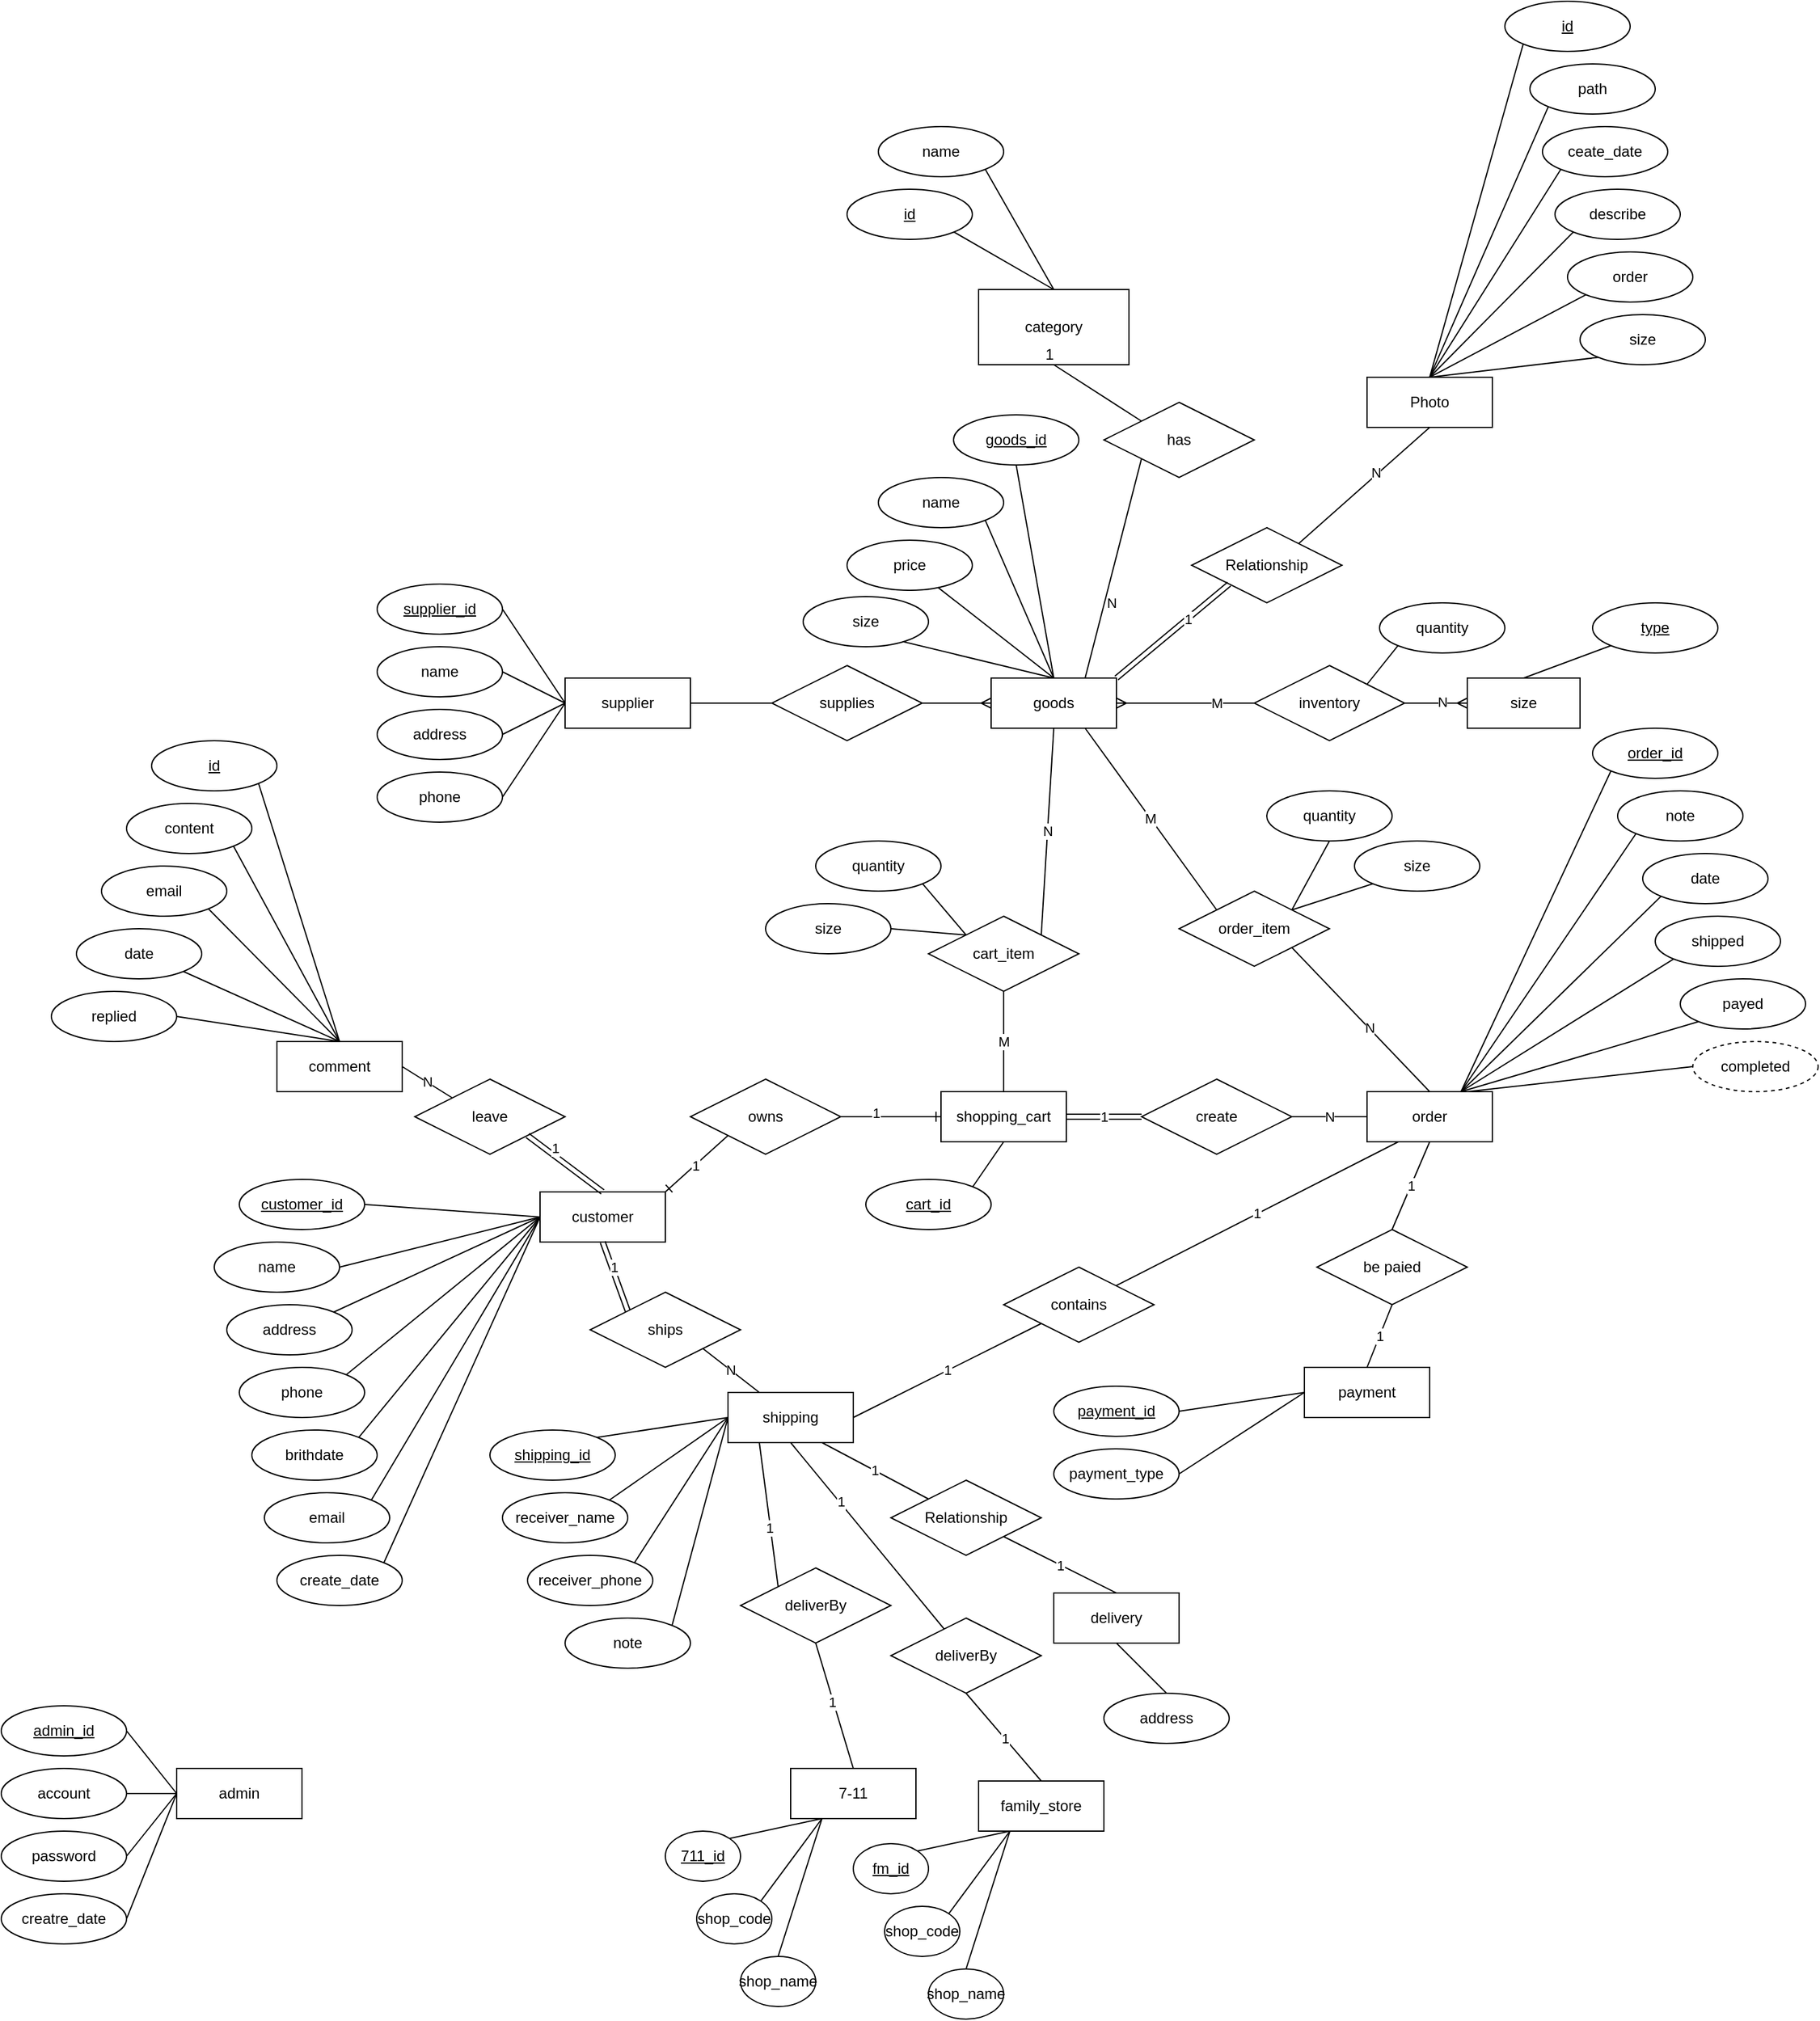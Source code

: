 <mxfile version="13.10.4" type="github">
  <diagram id="R2lEEEUBdFMjLlhIrx00" name="Page-1">
    <mxGraphModel dx="2203" dy="1232" grid="1" gridSize="10" guides="1" tooltips="1" connect="1" arrows="1" fold="1" page="1" pageScale="1" pageWidth="850" pageHeight="1100" math="0" shadow="0" extFonts="Permanent Marker^https://fonts.googleapis.com/css?family=Permanent+Marker">
      <root>
        <mxCell id="0" />
        <mxCell id="1" parent="0" />
        <mxCell id="oOxEvFH_zBwJxt1--HLs-2" value="supplier" style="rounded=0;whiteSpace=wrap;html=1;" parent="1" vertex="1">
          <mxGeometry x="200" y="750" width="100" height="40" as="geometry" />
        </mxCell>
        <mxCell id="oOxEvFH_zBwJxt1--HLs-12" value="goods" style="whiteSpace=wrap;html=1;align=center;" parent="1" vertex="1">
          <mxGeometry x="540" y="750" width="100" height="40" as="geometry" />
        </mxCell>
        <mxCell id="oOxEvFH_zBwJxt1--HLs-14" value="supplies" style="shape=rhombus;perimeter=rhombusPerimeter;whiteSpace=wrap;html=1;align=center;" parent="1" vertex="1">
          <mxGeometry x="365" y="740" width="120" height="60" as="geometry" />
        </mxCell>
        <mxCell id="oOxEvFH_zBwJxt1--HLs-15" value="" style="endArrow=none;html=1;rounded=0;exitX=1;exitY=0.5;exitDx=0;exitDy=0;entryX=0;entryY=0.5;entryDx=0;entryDy=0;" parent="1" source="oOxEvFH_zBwJxt1--HLs-2" target="oOxEvFH_zBwJxt1--HLs-14" edge="1">
          <mxGeometry relative="1" as="geometry">
            <mxPoint x="270" y="825" as="sourcePoint" />
            <mxPoint x="430" y="825" as="targetPoint" />
          </mxGeometry>
        </mxCell>
        <mxCell id="oOxEvFH_zBwJxt1--HLs-19" value="" style="edgeStyle=entityRelationEdgeStyle;fontSize=12;html=1;endArrow=ERmany;exitX=1;exitY=0.5;exitDx=0;exitDy=0;" parent="1" source="oOxEvFH_zBwJxt1--HLs-14" edge="1">
          <mxGeometry width="100" height="100" relative="1" as="geometry">
            <mxPoint x="410" y="930" as="sourcePoint" />
            <mxPoint x="540" y="770" as="targetPoint" />
          </mxGeometry>
        </mxCell>
        <mxCell id="oOxEvFH_zBwJxt1--HLs-24" value="name" style="ellipse;whiteSpace=wrap;html=1;align=center;" parent="1" vertex="1">
          <mxGeometry x="450" y="590" width="100" height="40" as="geometry" />
        </mxCell>
        <mxCell id="oOxEvFH_zBwJxt1--HLs-25" value="price" style="ellipse;whiteSpace=wrap;html=1;align=center;" parent="1" vertex="1">
          <mxGeometry x="425" y="640" width="100" height="40" as="geometry" />
        </mxCell>
        <mxCell id="oOxEvFH_zBwJxt1--HLs-26" value="size" style="whiteSpace=wrap;html=1;align=center;" parent="1" vertex="1">
          <mxGeometry x="920" y="750" width="90" height="40" as="geometry" />
        </mxCell>
        <mxCell id="oOxEvFH_zBwJxt1--HLs-31" value="inventory" style="shape=rhombus;perimeter=rhombusPerimeter;whiteSpace=wrap;html=1;align=center;" parent="1" vertex="1">
          <mxGeometry x="750" y="740" width="120" height="60" as="geometry" />
        </mxCell>
        <mxCell id="oOxEvFH_zBwJxt1--HLs-35" value="type" style="ellipse;whiteSpace=wrap;html=1;align=center;fontStyle=4" parent="1" vertex="1">
          <mxGeometry x="1020" y="690" width="100" height="40" as="geometry" />
        </mxCell>
        <mxCell id="oOxEvFH_zBwJxt1--HLs-39" value="customer" style="whiteSpace=wrap;html=1;align=center;" parent="1" vertex="1">
          <mxGeometry x="180" y="1160" width="100" height="40" as="geometry" />
        </mxCell>
        <mxCell id="oOxEvFH_zBwJxt1--HLs-50" value="brithdate" style="ellipse;whiteSpace=wrap;html=1;align=center;" parent="1" vertex="1">
          <mxGeometry x="-50" y="1350" width="100" height="40" as="geometry" />
        </mxCell>
        <mxCell id="oOxEvFH_zBwJxt1--HLs-52" value="customer_id" style="ellipse;whiteSpace=wrap;html=1;align=center;fontStyle=4;" parent="1" vertex="1">
          <mxGeometry x="-60" y="1150" width="100" height="40" as="geometry" />
        </mxCell>
        <mxCell id="oOxEvFH_zBwJxt1--HLs-54" value="name" style="ellipse;whiteSpace=wrap;html=1;align=center;" parent="1" vertex="1">
          <mxGeometry x="-80" y="1200" width="100" height="40" as="geometry" />
        </mxCell>
        <mxCell id="oOxEvFH_zBwJxt1--HLs-56" value="address" style="ellipse;whiteSpace=wrap;html=1;align=center;" parent="1" vertex="1">
          <mxGeometry x="-70" y="1250" width="100" height="40" as="geometry" />
        </mxCell>
        <mxCell id="oOxEvFH_zBwJxt1--HLs-59" value="phone" style="ellipse;whiteSpace=wrap;html=1;align=center;" parent="1" vertex="1">
          <mxGeometry x="-60" y="1300" width="100" height="40" as="geometry" />
        </mxCell>
        <mxCell id="oOxEvFH_zBwJxt1--HLs-62" value="owns" style="shape=rhombus;perimeter=rhombusPerimeter;whiteSpace=wrap;html=1;align=center;" parent="1" vertex="1">
          <mxGeometry x="300" y="1070" width="120" height="60" as="geometry" />
        </mxCell>
        <mxCell id="oOxEvFH_zBwJxt1--HLs-65" value="shopping_cart" style="whiteSpace=wrap;html=1;align=center;" parent="1" vertex="1">
          <mxGeometry x="500" y="1080" width="100" height="40" as="geometry" />
        </mxCell>
        <mxCell id="oOxEvFH_zBwJxt1--HLs-66" value="" style="edgeStyle=entityRelationEdgeStyle;fontSize=12;html=1;endArrow=ERone;endFill=1;exitX=1;exitY=0.5;exitDx=0;exitDy=0;entryX=0;entryY=0.5;entryDx=0;entryDy=0;" parent="1" source="oOxEvFH_zBwJxt1--HLs-62" target="oOxEvFH_zBwJxt1--HLs-65" edge="1">
          <mxGeometry width="100" height="100" relative="1" as="geometry">
            <mxPoint x="520" y="1010" as="sourcePoint" />
            <mxPoint x="620" y="910" as="targetPoint" />
          </mxGeometry>
        </mxCell>
        <mxCell id="XBgGQnRStCOIRxieUEA--50" value="1" style="edgeLabel;html=1;align=center;verticalAlign=middle;resizable=0;points=[];" vertex="1" connectable="0" parent="oOxEvFH_zBwJxt1--HLs-66">
          <mxGeometry x="-0.3" y="3" relative="1" as="geometry">
            <mxPoint as="offset" />
          </mxGeometry>
        </mxCell>
        <mxCell id="oOxEvFH_zBwJxt1--HLs-69" value="cart_id" style="ellipse;whiteSpace=wrap;html=1;align=center;fontStyle=4;" parent="1" vertex="1">
          <mxGeometry x="440" y="1150" width="100" height="40" as="geometry" />
        </mxCell>
        <mxCell id="oOxEvFH_zBwJxt1--HLs-85" value="email" style="ellipse;whiteSpace=wrap;html=1;align=center;" parent="1" vertex="1">
          <mxGeometry x="-40" y="1400" width="100" height="40" as="geometry" />
        </mxCell>
        <mxCell id="oOxEvFH_zBwJxt1--HLs-91" value="" style="edgeStyle=entityRelationEdgeStyle;fontSize=12;html=1;endArrow=ERmany;entryX=1;entryY=0.5;entryDx=0;entryDy=0;exitX=0;exitY=0.5;exitDx=0;exitDy=0;" parent="1" source="oOxEvFH_zBwJxt1--HLs-31" target="oOxEvFH_zBwJxt1--HLs-12" edge="1">
          <mxGeometry width="100" height="100" relative="1" as="geometry">
            <mxPoint x="520" y="990" as="sourcePoint" />
            <mxPoint x="620" y="890" as="targetPoint" />
          </mxGeometry>
        </mxCell>
        <mxCell id="XBgGQnRStCOIRxieUEA--18" value="M" style="edgeLabel;html=1;align=center;verticalAlign=middle;resizable=0;points=[];" vertex="1" connectable="0" parent="oOxEvFH_zBwJxt1--HLs-91">
          <mxGeometry x="-0.442" relative="1" as="geometry">
            <mxPoint as="offset" />
          </mxGeometry>
        </mxCell>
        <mxCell id="oOxEvFH_zBwJxt1--HLs-100" value="" style="fontSize=12;html=1;endArrow=ERone;endFill=1;entryX=1;entryY=0;entryDx=0;entryDy=0;exitX=0;exitY=1;exitDx=0;exitDy=0;" parent="1" source="oOxEvFH_zBwJxt1--HLs-62" target="oOxEvFH_zBwJxt1--HLs-39" edge="1">
          <mxGeometry width="100" height="100" relative="1" as="geometry">
            <mxPoint x="280" y="970" as="sourcePoint" />
            <mxPoint x="330" y="1100" as="targetPoint" />
          </mxGeometry>
        </mxCell>
        <mxCell id="XBgGQnRStCOIRxieUEA--49" value="1" style="edgeLabel;html=1;align=center;verticalAlign=middle;resizable=0;points=[];" vertex="1" connectable="0" parent="oOxEvFH_zBwJxt1--HLs-100">
          <mxGeometry x="0.061" relative="1" as="geometry">
            <mxPoint as="offset" />
          </mxGeometry>
        </mxCell>
        <mxCell id="oOxEvFH_zBwJxt1--HLs-104" value="quantity" style="ellipse;whiteSpace=wrap;html=1;align=center;" parent="1" vertex="1">
          <mxGeometry x="400" y="880" width="100" height="40" as="geometry" />
        </mxCell>
        <mxCell id="oOxEvFH_zBwJxt1--HLs-108" value="" style="endArrow=none;html=1;rounded=0;entryX=1;entryY=1;entryDx=0;entryDy=0;exitX=0;exitY=0;exitDx=0;exitDy=0;" parent="1" source="oOxEvFH_zBwJxt1--HLs-117" target="oOxEvFH_zBwJxt1--HLs-104" edge="1">
          <mxGeometry relative="1" as="geometry">
            <mxPoint x="425" y="890" as="sourcePoint" />
            <mxPoint x="650" y="940" as="targetPoint" />
          </mxGeometry>
        </mxCell>
        <mxCell id="oOxEvFH_zBwJxt1--HLs-109" value="supplier_id" style="ellipse;whiteSpace=wrap;html=1;align=center;fontStyle=4;" parent="1" vertex="1">
          <mxGeometry x="50" y="675" width="100" height="40" as="geometry" />
        </mxCell>
        <mxCell id="oOxEvFH_zBwJxt1--HLs-110" value="name" style="ellipse;whiteSpace=wrap;html=1;align=center;" parent="1" vertex="1">
          <mxGeometry x="50" y="725" width="100" height="40" as="geometry" />
        </mxCell>
        <mxCell id="oOxEvFH_zBwJxt1--HLs-111" value="address" style="ellipse;whiteSpace=wrap;html=1;align=center;" parent="1" vertex="1">
          <mxGeometry x="50" y="775" width="100" height="40" as="geometry" />
        </mxCell>
        <mxCell id="oOxEvFH_zBwJxt1--HLs-112" value="phone" style="ellipse;whiteSpace=wrap;html=1;align=center;" parent="1" vertex="1">
          <mxGeometry x="50" y="825" width="100" height="40" as="geometry" />
        </mxCell>
        <mxCell id="oOxEvFH_zBwJxt1--HLs-113" value="" style="endArrow=none;html=1;rounded=0;exitX=1;exitY=0.5;exitDx=0;exitDy=0;entryX=0;entryY=0.5;entryDx=0;entryDy=0;" parent="1" source="oOxEvFH_zBwJxt1--HLs-110" target="oOxEvFH_zBwJxt1--HLs-2" edge="1">
          <mxGeometry relative="1" as="geometry">
            <mxPoint x="190" y="679.5" as="sourcePoint" />
            <mxPoint x="350" y="679.5" as="targetPoint" />
          </mxGeometry>
        </mxCell>
        <mxCell id="oOxEvFH_zBwJxt1--HLs-114" value="" style="endArrow=none;html=1;rounded=0;exitX=1;exitY=0.5;exitDx=0;exitDy=0;entryX=0;entryY=0.5;entryDx=0;entryDy=0;" parent="1" source="oOxEvFH_zBwJxt1--HLs-109" target="oOxEvFH_zBwJxt1--HLs-2" edge="1">
          <mxGeometry relative="1" as="geometry">
            <mxPoint x="490" y="790" as="sourcePoint" />
            <mxPoint x="650" y="790" as="targetPoint" />
          </mxGeometry>
        </mxCell>
        <mxCell id="oOxEvFH_zBwJxt1--HLs-115" value="" style="endArrow=none;html=1;rounded=0;exitX=1;exitY=0.5;exitDx=0;exitDy=0;entryX=0;entryY=0.5;entryDx=0;entryDy=0;" parent="1" source="oOxEvFH_zBwJxt1--HLs-111" target="oOxEvFH_zBwJxt1--HLs-2" edge="1">
          <mxGeometry relative="1" as="geometry">
            <mxPoint x="490" y="790" as="sourcePoint" />
            <mxPoint x="650" y="790" as="targetPoint" />
          </mxGeometry>
        </mxCell>
        <mxCell id="oOxEvFH_zBwJxt1--HLs-116" value="" style="endArrow=none;html=1;rounded=0;exitX=1;exitY=0.5;exitDx=0;exitDy=0;entryX=0;entryY=0.5;entryDx=0;entryDy=0;" parent="1" source="oOxEvFH_zBwJxt1--HLs-112" target="oOxEvFH_zBwJxt1--HLs-2" edge="1">
          <mxGeometry relative="1" as="geometry">
            <mxPoint x="490" y="790" as="sourcePoint" />
            <mxPoint x="650" y="790" as="targetPoint" />
          </mxGeometry>
        </mxCell>
        <mxCell id="oOxEvFH_zBwJxt1--HLs-117" value="cart_item" style="shape=rhombus;perimeter=rhombusPerimeter;whiteSpace=wrap;html=1;align=center;" parent="1" vertex="1">
          <mxGeometry x="490" y="940" width="120" height="60" as="geometry" />
        </mxCell>
        <mxCell id="oOxEvFH_zBwJxt1--HLs-132" value="create" style="shape=rhombus;perimeter=rhombusPerimeter;whiteSpace=wrap;html=1;align=center;" parent="1" vertex="1">
          <mxGeometry x="660" y="1070" width="120" height="60" as="geometry" />
        </mxCell>
        <mxCell id="oOxEvFH_zBwJxt1--HLs-139" value="shipping" style="whiteSpace=wrap;html=1;align=center;" parent="1" vertex="1">
          <mxGeometry x="330" y="1320" width="100" height="40" as="geometry" />
        </mxCell>
        <mxCell id="oOxEvFH_zBwJxt1--HLs-140" value="shipping_id" style="ellipse;whiteSpace=wrap;html=1;align=center;fontStyle=4;" parent="1" vertex="1">
          <mxGeometry x="140" y="1350" width="100" height="40" as="geometry" />
        </mxCell>
        <mxCell id="oOxEvFH_zBwJxt1--HLs-141" value="" style="endArrow=none;html=1;rounded=0;entryX=0;entryY=0.5;entryDx=0;entryDy=0;exitX=1;exitY=0;exitDx=0;exitDy=0;" parent="1" source="oOxEvFH_zBwJxt1--HLs-140" target="oOxEvFH_zBwJxt1--HLs-139" edge="1">
          <mxGeometry relative="1" as="geometry">
            <mxPoint x="400" y="1520" as="sourcePoint" />
            <mxPoint x="450" y="1470" as="targetPoint" />
          </mxGeometry>
        </mxCell>
        <mxCell id="oOxEvFH_zBwJxt1--HLs-142" value="ships" style="shape=rhombus;perimeter=rhombusPerimeter;whiteSpace=wrap;html=1;align=center;" parent="1" vertex="1">
          <mxGeometry x="220" y="1240" width="120" height="60" as="geometry" />
        </mxCell>
        <mxCell id="oOxEvFH_zBwJxt1--HLs-159" value="order" style="whiteSpace=wrap;html=1;align=center;" parent="1" vertex="1">
          <mxGeometry x="840" y="1080" width="100" height="40" as="geometry" />
        </mxCell>
        <mxCell id="oOxEvFH_zBwJxt1--HLs-162" value="be paied" style="shape=rhombus;perimeter=rhombusPerimeter;whiteSpace=wrap;html=1;align=center;" parent="1" vertex="1">
          <mxGeometry x="800" y="1190" width="120" height="60" as="geometry" />
        </mxCell>
        <mxCell id="oOxEvFH_zBwJxt1--HLs-169" value="contains" style="shape=rhombus;perimeter=rhombusPerimeter;whiteSpace=wrap;html=1;align=center;" parent="1" vertex="1">
          <mxGeometry x="550" y="1220" width="120" height="60" as="geometry" />
        </mxCell>
        <mxCell id="oOxEvFH_zBwJxt1--HLs-170" value="order_id" style="ellipse;whiteSpace=wrap;html=1;align=center;fontStyle=4;" parent="1" vertex="1">
          <mxGeometry x="1020" y="790" width="100" height="40" as="geometry" />
        </mxCell>
        <mxCell id="oOxEvFH_zBwJxt1--HLs-171" value="" style="endArrow=none;html=1;rounded=0;shadow=0;exitX=0.75;exitY=0;exitDx=0;exitDy=0;entryX=0;entryY=1;entryDx=0;entryDy=0;" parent="1" source="oOxEvFH_zBwJxt1--HLs-159" target="oOxEvFH_zBwJxt1--HLs-170" edge="1">
          <mxGeometry relative="1" as="geometry">
            <mxPoint x="320" y="1110" as="sourcePoint" />
            <mxPoint x="480" y="1110" as="targetPoint" />
          </mxGeometry>
        </mxCell>
        <mxCell id="oOxEvFH_zBwJxt1--HLs-174" value="" style="endArrow=none;html=1;rounded=0;shadow=0;exitX=1;exitY=0.5;exitDx=0;exitDy=0;entryX=0;entryY=0.5;entryDx=0;entryDy=0;" parent="1" source="oOxEvFH_zBwJxt1--HLs-54" target="oOxEvFH_zBwJxt1--HLs-39" edge="1">
          <mxGeometry relative="1" as="geometry">
            <mxPoint x="90" y="1140" as="sourcePoint" />
            <mxPoint x="560" y="1150" as="targetPoint" />
          </mxGeometry>
        </mxCell>
        <mxCell id="oOxEvFH_zBwJxt1--HLs-176" value="" style="endArrow=none;html=1;rounded=0;shadow=0;exitX=1;exitY=0;exitDx=0;exitDy=0;entryX=0;entryY=0.5;entryDx=0;entryDy=0;" parent="1" source="oOxEvFH_zBwJxt1--HLs-56" target="oOxEvFH_zBwJxt1--HLs-39" edge="1">
          <mxGeometry relative="1" as="geometry">
            <mxPoint x="90" y="1190" as="sourcePoint" />
            <mxPoint x="130" y="1120" as="targetPoint" />
          </mxGeometry>
        </mxCell>
        <mxCell id="oOxEvFH_zBwJxt1--HLs-177" value="" style="endArrow=none;html=1;rounded=0;shadow=0;exitX=1;exitY=0;exitDx=0;exitDy=0;entryX=0;entryY=0.5;entryDx=0;entryDy=0;" parent="1" source="oOxEvFH_zBwJxt1--HLs-59" target="oOxEvFH_zBwJxt1--HLs-39" edge="1">
          <mxGeometry relative="1" as="geometry">
            <mxPoint x="90" y="1240" as="sourcePoint" />
            <mxPoint x="190" y="1150" as="targetPoint" />
          </mxGeometry>
        </mxCell>
        <mxCell id="oOxEvFH_zBwJxt1--HLs-178" value="" style="endArrow=none;html=1;rounded=0;shadow=0;exitX=1;exitY=0;exitDx=0;exitDy=0;entryX=0;entryY=0.5;entryDx=0;entryDy=0;" parent="1" source="oOxEvFH_zBwJxt1--HLs-50" target="oOxEvFH_zBwJxt1--HLs-39" edge="1">
          <mxGeometry relative="1" as="geometry">
            <mxPoint x="90" y="1290" as="sourcePoint" />
            <mxPoint x="200" y="1160" as="targetPoint" />
          </mxGeometry>
        </mxCell>
        <mxCell id="oOxEvFH_zBwJxt1--HLs-179" value="" style="endArrow=none;html=1;rounded=0;shadow=0;entryX=0;entryY=0.5;entryDx=0;entryDy=0;exitX=1;exitY=0.5;exitDx=0;exitDy=0;" parent="1" source="oOxEvFH_zBwJxt1--HLs-52" target="oOxEvFH_zBwJxt1--HLs-39" edge="1">
          <mxGeometry relative="1" as="geometry">
            <mxPoint x="70" y="1290" as="sourcePoint" />
            <mxPoint x="140" y="1160" as="targetPoint" />
          </mxGeometry>
        </mxCell>
        <mxCell id="oOxEvFH_zBwJxt1--HLs-180" value="" style="endArrow=none;html=1;rounded=0;shadow=0;exitX=1;exitY=0;exitDx=0;exitDy=0;entryX=0;entryY=0.5;entryDx=0;entryDy=0;" parent="1" source="oOxEvFH_zBwJxt1--HLs-85" target="oOxEvFH_zBwJxt1--HLs-39" edge="1">
          <mxGeometry relative="1" as="geometry">
            <mxPoint x="90" y="1390" as="sourcePoint" />
            <mxPoint x="220" y="1180" as="targetPoint" />
          </mxGeometry>
        </mxCell>
        <mxCell id="oOxEvFH_zBwJxt1--HLs-181" value="" style="endArrow=none;html=1;rounded=0;entryX=1;entryY=1;entryDx=0;entryDy=0;exitX=0.5;exitY=0;exitDx=0;exitDy=0;" parent="1" source="oOxEvFH_zBwJxt1--HLs-12" target="oOxEvFH_zBwJxt1--HLs-24" edge="1">
          <mxGeometry relative="1" as="geometry">
            <mxPoint x="190" y="935" as="sourcePoint" />
            <mxPoint x="90" y="950" as="targetPoint" />
          </mxGeometry>
        </mxCell>
        <mxCell id="oOxEvFH_zBwJxt1--HLs-182" value="" style="endArrow=none;html=1;rounded=0;entryX=0.5;entryY=1;entryDx=0;entryDy=0;exitX=0.5;exitY=0;exitDx=0;exitDy=0;" parent="1" source="oOxEvFH_zBwJxt1--HLs-12" target="17tg35nrNF-7oLQtFdMf-4" edge="1">
          <mxGeometry relative="1" as="geometry">
            <mxPoint x="200" y="945" as="sourcePoint" />
            <mxPoint x="565.355" y="574.142" as="targetPoint" />
          </mxGeometry>
        </mxCell>
        <mxCell id="oOxEvFH_zBwJxt1--HLs-183" value="" style="endArrow=none;html=1;rounded=0;exitX=0.5;exitY=0;exitDx=0;exitDy=0;" parent="1" source="oOxEvFH_zBwJxt1--HLs-12" target="oOxEvFH_zBwJxt1--HLs-25" edge="1">
          <mxGeometry relative="1" as="geometry">
            <mxPoint x="210" y="955" as="sourcePoint" />
            <mxPoint x="110" y="970" as="targetPoint" />
          </mxGeometry>
        </mxCell>
        <mxCell id="oOxEvFH_zBwJxt1--HLs-184" value="" style="endArrow=none;html=1;rounded=0;entryX=0;entryY=1;entryDx=0;entryDy=0;exitX=0.5;exitY=0;exitDx=0;exitDy=0;" parent="1" source="oOxEvFH_zBwJxt1--HLs-26" target="oOxEvFH_zBwJxt1--HLs-35" edge="1">
          <mxGeometry relative="1" as="geometry">
            <mxPoint x="400" y="965" as="sourcePoint" />
            <mxPoint x="300" y="980" as="targetPoint" />
          </mxGeometry>
        </mxCell>
        <mxCell id="fRMK5i2vllKmALMpkC2B-3" value="" style="endArrow=none;html=1;rounded=0;entryX=0.55;entryY=0.75;entryDx=0;entryDy=0;entryPerimeter=0;exitX=0.5;exitY=0;exitDx=0;exitDy=0;" parent="1" source="oOxEvFH_zBwJxt1--HLs-12" target="fRMK5i2vllKmALMpkC2B-17" edge="1">
          <mxGeometry relative="1" as="geometry">
            <mxPoint x="510" y="946" as="sourcePoint" />
            <mxPoint x="435.355" y="945.858" as="targetPoint" />
          </mxGeometry>
        </mxCell>
        <mxCell id="fRMK5i2vllKmALMpkC2B-8" value="quantity" style="ellipse;whiteSpace=wrap;html=1;align=center;" parent="1" vertex="1">
          <mxGeometry x="850" y="690" width="100" height="40" as="geometry" />
        </mxCell>
        <mxCell id="fRMK5i2vllKmALMpkC2B-11" value="" style="endArrow=none;html=1;rounded=0;entryX=0;entryY=1;entryDx=0;entryDy=0;exitX=1;exitY=0;exitDx=0;exitDy=0;" parent="1" source="oOxEvFH_zBwJxt1--HLs-31" target="fRMK5i2vllKmALMpkC2B-8" edge="1">
          <mxGeometry relative="1" as="geometry">
            <mxPoint x="1100" y="500" as="sourcePoint" />
            <mxPoint x="1140" y="740" as="targetPoint" />
          </mxGeometry>
        </mxCell>
        <mxCell id="fRMK5i2vllKmALMpkC2B-17" value="size" style="ellipse;whiteSpace=wrap;html=1;align=center;" parent="1" vertex="1">
          <mxGeometry x="390" y="685" width="100" height="40" as="geometry" />
        </mxCell>
        <mxCell id="17tg35nrNF-7oLQtFdMf-3" value="" style="edgeStyle=entityRelationEdgeStyle;fontSize=12;html=1;endArrow=ERmany;entryX=0;entryY=0.5;entryDx=0;entryDy=0;exitX=1;exitY=0.5;exitDx=0;exitDy=0;" parent="1" source="oOxEvFH_zBwJxt1--HLs-31" target="oOxEvFH_zBwJxt1--HLs-26" edge="1">
          <mxGeometry width="100" height="100" relative="1" as="geometry">
            <mxPoint x="710" y="780" as="sourcePoint" />
            <mxPoint x="810" y="680" as="targetPoint" />
          </mxGeometry>
        </mxCell>
        <mxCell id="XBgGQnRStCOIRxieUEA--19" value="N" style="edgeLabel;html=1;align=center;verticalAlign=middle;resizable=0;points=[];" vertex="1" connectable="0" parent="17tg35nrNF-7oLQtFdMf-3">
          <mxGeometry x="0.408" y="1" relative="1" as="geometry">
            <mxPoint as="offset" />
          </mxGeometry>
        </mxCell>
        <mxCell id="17tg35nrNF-7oLQtFdMf-4" value="goods_id" style="ellipse;whiteSpace=wrap;html=1;align=center;fontStyle=4;" parent="1" vertex="1">
          <mxGeometry x="510" y="540" width="100" height="40" as="geometry" />
        </mxCell>
        <mxCell id="XBgGQnRStCOIRxieUEA--2" value="category" style="rounded=0;whiteSpace=wrap;html=1;" vertex="1" parent="1">
          <mxGeometry x="530" y="440" width="120" height="60" as="geometry" />
        </mxCell>
        <mxCell id="XBgGQnRStCOIRxieUEA--5" value="has" style="shape=rhombus;perimeter=rhombusPerimeter;whiteSpace=wrap;html=1;align=center;" vertex="1" parent="1">
          <mxGeometry x="630" y="530" width="120" height="60" as="geometry" />
        </mxCell>
        <mxCell id="XBgGQnRStCOIRxieUEA--10" value="" style="endArrow=none;html=1;rounded=0;entryX=0.5;entryY=1;entryDx=0;entryDy=0;exitX=0;exitY=0;exitDx=0;exitDy=0;" edge="1" parent="1" source="XBgGQnRStCOIRxieUEA--5" target="XBgGQnRStCOIRxieUEA--2">
          <mxGeometry relative="1" as="geometry">
            <mxPoint x="640" y="530" as="sourcePoint" />
            <mxPoint x="750" y="805" as="targetPoint" />
          </mxGeometry>
        </mxCell>
        <mxCell id="XBgGQnRStCOIRxieUEA--11" value="1" style="resizable=0;html=1;align=right;verticalAlign=bottom;" connectable="0" vertex="1" parent="XBgGQnRStCOIRxieUEA--10">
          <mxGeometry x="1" relative="1" as="geometry" />
        </mxCell>
        <mxCell id="XBgGQnRStCOIRxieUEA--13" value="name" style="ellipse;whiteSpace=wrap;html=1;align=center;" vertex="1" parent="1">
          <mxGeometry x="450" y="310" width="100" height="40" as="geometry" />
        </mxCell>
        <mxCell id="XBgGQnRStCOIRxieUEA--14" value="" style="endArrow=none;html=1;rounded=0;exitX=0.5;exitY=0;exitDx=0;exitDy=0;entryX=1;entryY=1;entryDx=0;entryDy=0;" edge="1" parent="1" source="XBgGQnRStCOIRxieUEA--2" target="XBgGQnRStCOIRxieUEA--13">
          <mxGeometry relative="1" as="geometry">
            <mxPoint x="680" y="775" as="sourcePoint" />
            <mxPoint x="570" y="360" as="targetPoint" />
          </mxGeometry>
        </mxCell>
        <mxCell id="XBgGQnRStCOIRxieUEA--16" value="" style="endArrow=none;html=1;rounded=0;entryX=0;entryY=1;entryDx=0;entryDy=0;exitX=0.75;exitY=0;exitDx=0;exitDy=0;" edge="1" parent="1" source="oOxEvFH_zBwJxt1--HLs-12" target="XBgGQnRStCOIRxieUEA--5">
          <mxGeometry relative="1" as="geometry">
            <mxPoint x="640" y="810" as="sourcePoint" />
            <mxPoint x="800" y="810" as="targetPoint" />
          </mxGeometry>
        </mxCell>
        <mxCell id="XBgGQnRStCOIRxieUEA--17" value="N" style="edgeLabel;html=1;align=center;verticalAlign=middle;resizable=0;points=[];" vertex="1" connectable="0" parent="XBgGQnRStCOIRxieUEA--16">
          <mxGeometry x="-0.299" y="-5" relative="1" as="geometry">
            <mxPoint as="offset" />
          </mxGeometry>
        </mxCell>
        <mxCell id="XBgGQnRStCOIRxieUEA--20" value="Photo" style="whiteSpace=wrap;html=1;align=center;" vertex="1" parent="1">
          <mxGeometry x="840" y="510" width="100" height="40" as="geometry" />
        </mxCell>
        <mxCell id="XBgGQnRStCOIRxieUEA--21" value="" style="endArrow=none;html=1;rounded=0;entryX=0.5;entryY=1;entryDx=0;entryDy=0;exitX=0.708;exitY=0.219;exitDx=0;exitDy=0;exitPerimeter=0;" edge="1" parent="1" source="XBgGQnRStCOIRxieUEA--28" target="XBgGQnRStCOIRxieUEA--20">
          <mxGeometry relative="1" as="geometry">
            <mxPoint x="780" y="650" as="sourcePoint" />
            <mxPoint x="890" y="660" as="targetPoint" />
          </mxGeometry>
        </mxCell>
        <mxCell id="XBgGQnRStCOIRxieUEA--36" value="N" style="edgeLabel;html=1;align=center;verticalAlign=middle;resizable=0;points=[];" vertex="1" connectable="0" parent="XBgGQnRStCOIRxieUEA--21">
          <mxGeometry x="0.204" y="2" relative="1" as="geometry">
            <mxPoint as="offset" />
          </mxGeometry>
        </mxCell>
        <mxCell id="XBgGQnRStCOIRxieUEA--22" value="id" style="ellipse;whiteSpace=wrap;html=1;align=center;fontStyle=4;" vertex="1" parent="1">
          <mxGeometry x="950" y="210" width="100" height="40" as="geometry" />
        </mxCell>
        <mxCell id="XBgGQnRStCOIRxieUEA--23" value="id" style="ellipse;whiteSpace=wrap;html=1;align=center;fontStyle=4;" vertex="1" parent="1">
          <mxGeometry x="425" y="360" width="100" height="40" as="geometry" />
        </mxCell>
        <mxCell id="XBgGQnRStCOIRxieUEA--24" value="" style="endArrow=none;html=1;rounded=0;entryX=1;entryY=1;entryDx=0;entryDy=0;exitX=0.5;exitY=0;exitDx=0;exitDy=0;" edge="1" parent="1" source="XBgGQnRStCOIRxieUEA--2" target="XBgGQnRStCOIRxieUEA--23">
          <mxGeometry relative="1" as="geometry">
            <mxPoint x="690" y="645" as="sourcePoint" />
            <mxPoint x="750" y="355" as="targetPoint" />
          </mxGeometry>
        </mxCell>
        <mxCell id="XBgGQnRStCOIRxieUEA--25" value="" style="endArrow=none;html=1;rounded=0;entryX=0;entryY=1;entryDx=0;entryDy=0;exitX=0.5;exitY=0;exitDx=0;exitDy=0;" edge="1" parent="1" source="XBgGQnRStCOIRxieUEA--20" target="XBgGQnRStCOIRxieUEA--22">
          <mxGeometry relative="1" as="geometry">
            <mxPoint x="770" y="660" as="sourcePoint" />
            <mxPoint x="930" y="660" as="targetPoint" />
          </mxGeometry>
        </mxCell>
        <mxCell id="XBgGQnRStCOIRxieUEA--26" value="path" style="ellipse;whiteSpace=wrap;html=1;align=center;" vertex="1" parent="1">
          <mxGeometry x="970" y="260" width="100" height="40" as="geometry" />
        </mxCell>
        <mxCell id="XBgGQnRStCOIRxieUEA--28" value="Relationship" style="shape=rhombus;perimeter=rhombusPerimeter;whiteSpace=wrap;html=1;align=center;" vertex="1" parent="1">
          <mxGeometry x="700" y="630" width="120" height="60" as="geometry" />
        </mxCell>
        <mxCell id="XBgGQnRStCOIRxieUEA--30" value="" style="endArrow=none;html=1;rounded=0;entryX=0;entryY=1;entryDx=0;entryDy=0;exitX=0.5;exitY=0;exitDx=0;exitDy=0;" edge="1" parent="1" source="XBgGQnRStCOIRxieUEA--20" target="XBgGQnRStCOIRxieUEA--26">
          <mxGeometry relative="1" as="geometry">
            <mxPoint x="690" y="660" as="sourcePoint" />
            <mxPoint x="850" y="660" as="targetPoint" />
          </mxGeometry>
        </mxCell>
        <mxCell id="XBgGQnRStCOIRxieUEA--33" value="" style="shape=link;html=1;rounded=0;entryX=0;entryY=1;entryDx=0;entryDy=0;exitX=1;exitY=0;exitDx=0;exitDy=0;" edge="1" parent="1" source="oOxEvFH_zBwJxt1--HLs-12" target="XBgGQnRStCOIRxieUEA--28">
          <mxGeometry relative="1" as="geometry">
            <mxPoint x="690" y="660" as="sourcePoint" />
            <mxPoint x="850" y="660" as="targetPoint" />
          </mxGeometry>
        </mxCell>
        <mxCell id="XBgGQnRStCOIRxieUEA--34" value="" style="resizable=0;html=1;align=right;verticalAlign=bottom;" connectable="0" vertex="1" parent="XBgGQnRStCOIRxieUEA--33">
          <mxGeometry x="1" relative="1" as="geometry" />
        </mxCell>
        <mxCell id="XBgGQnRStCOIRxieUEA--35" value="1" style="edgeLabel;html=1;align=center;verticalAlign=middle;resizable=0;points=[];" vertex="1" connectable="0" parent="XBgGQnRStCOIRxieUEA--33">
          <mxGeometry x="0.255" relative="1" as="geometry">
            <mxPoint as="offset" />
          </mxGeometry>
        </mxCell>
        <mxCell id="XBgGQnRStCOIRxieUEA--37" value="ceate_date" style="ellipse;whiteSpace=wrap;html=1;align=center;" vertex="1" parent="1">
          <mxGeometry x="980" y="310" width="100" height="40" as="geometry" />
        </mxCell>
        <mxCell id="XBgGQnRStCOIRxieUEA--38" value="describe" style="ellipse;whiteSpace=wrap;html=1;align=center;" vertex="1" parent="1">
          <mxGeometry x="990" y="360" width="100" height="40" as="geometry" />
        </mxCell>
        <mxCell id="XBgGQnRStCOIRxieUEA--40" value="order" style="ellipse;whiteSpace=wrap;html=1;align=center;" vertex="1" parent="1">
          <mxGeometry x="1000" y="410" width="100" height="40" as="geometry" />
        </mxCell>
        <mxCell id="XBgGQnRStCOIRxieUEA--42" value="size" style="ellipse;whiteSpace=wrap;html=1;align=center;" vertex="1" parent="1">
          <mxGeometry x="1010" y="460" width="100" height="40" as="geometry" />
        </mxCell>
        <mxCell id="XBgGQnRStCOIRxieUEA--43" value="" style="endArrow=none;html=1;rounded=0;entryX=0;entryY=1;entryDx=0;entryDy=0;exitX=0.5;exitY=0;exitDx=0;exitDy=0;" edge="1" parent="1" source="XBgGQnRStCOIRxieUEA--20" target="XBgGQnRStCOIRxieUEA--37">
          <mxGeometry relative="1" as="geometry">
            <mxPoint x="910" y="580" as="sourcePoint" />
            <mxPoint x="1070" y="580" as="targetPoint" />
          </mxGeometry>
        </mxCell>
        <mxCell id="XBgGQnRStCOIRxieUEA--44" value="" style="endArrow=none;html=1;rounded=0;entryX=0;entryY=1;entryDx=0;entryDy=0;exitX=0.5;exitY=0;exitDx=0;exitDy=0;" edge="1" parent="1" source="XBgGQnRStCOIRxieUEA--20" target="XBgGQnRStCOIRxieUEA--38">
          <mxGeometry relative="1" as="geometry">
            <mxPoint x="900" y="520" as="sourcePoint" />
            <mxPoint x="1084.645" y="434.142" as="targetPoint" />
          </mxGeometry>
        </mxCell>
        <mxCell id="XBgGQnRStCOIRxieUEA--45" value="" style="endArrow=none;html=1;rounded=0;entryX=0;entryY=1;entryDx=0;entryDy=0;exitX=0.5;exitY=0;exitDx=0;exitDy=0;" edge="1" parent="1" source="XBgGQnRStCOIRxieUEA--20" target="XBgGQnRStCOIRxieUEA--40">
          <mxGeometry relative="1" as="geometry">
            <mxPoint x="910" y="530" as="sourcePoint" />
            <mxPoint x="1094.645" y="444.142" as="targetPoint" />
          </mxGeometry>
        </mxCell>
        <mxCell id="XBgGQnRStCOIRxieUEA--46" value="" style="endArrow=none;html=1;rounded=0;entryX=0;entryY=1;entryDx=0;entryDy=0;" edge="1" parent="1" target="XBgGQnRStCOIRxieUEA--42">
          <mxGeometry relative="1" as="geometry">
            <mxPoint x="890" y="510" as="sourcePoint" />
            <mxPoint x="1104.645" y="534.142" as="targetPoint" />
          </mxGeometry>
        </mxCell>
        <mxCell id="XBgGQnRStCOIRxieUEA--47" value="comment" style="whiteSpace=wrap;html=1;align=center;" vertex="1" parent="1">
          <mxGeometry x="-30" y="1040" width="100" height="40" as="geometry" />
        </mxCell>
        <mxCell id="XBgGQnRStCOIRxieUEA--48" value="leave" style="shape=rhombus;perimeter=rhombusPerimeter;whiteSpace=wrap;html=1;align=center;" vertex="1" parent="1">
          <mxGeometry x="80" y="1070" width="120" height="60" as="geometry" />
        </mxCell>
        <mxCell id="XBgGQnRStCOIRxieUEA--52" value="id" style="ellipse;whiteSpace=wrap;html=1;align=center;fontStyle=4;" vertex="1" parent="1">
          <mxGeometry x="-130" y="800" width="100" height="40" as="geometry" />
        </mxCell>
        <mxCell id="XBgGQnRStCOIRxieUEA--53" value="" style="endArrow=none;html=1;rounded=0;exitX=1;exitY=0.5;exitDx=0;exitDy=0;entryX=0;entryY=0;entryDx=0;entryDy=0;" edge="1" parent="1" source="XBgGQnRStCOIRxieUEA--47" target="XBgGQnRStCOIRxieUEA--48">
          <mxGeometry relative="1" as="geometry">
            <mxPoint x="-50" y="1100" as="sourcePoint" />
            <mxPoint x="110" y="1100" as="targetPoint" />
          </mxGeometry>
        </mxCell>
        <mxCell id="XBgGQnRStCOIRxieUEA--58" value="N" style="edgeLabel;html=1;align=center;verticalAlign=middle;resizable=0;points=[];" vertex="1" connectable="0" parent="XBgGQnRStCOIRxieUEA--53">
          <mxGeometry x="0.019" y="1" relative="1" as="geometry">
            <mxPoint x="-1" as="offset" />
          </mxGeometry>
        </mxCell>
        <mxCell id="XBgGQnRStCOIRxieUEA--55" value="" style="shape=link;html=1;rounded=0;entryX=0.5;entryY=0;entryDx=0;entryDy=0;exitX=1;exitY=1;exitDx=0;exitDy=0;" edge="1" parent="1" source="XBgGQnRStCOIRxieUEA--48" target="oOxEvFH_zBwJxt1--HLs-39">
          <mxGeometry relative="1" as="geometry">
            <mxPoint x="-50" y="1100" as="sourcePoint" />
            <mxPoint x="110" y="1100" as="targetPoint" />
          </mxGeometry>
        </mxCell>
        <mxCell id="XBgGQnRStCOIRxieUEA--56" value="" style="resizable=0;html=1;align=right;verticalAlign=bottom;" connectable="0" vertex="1" parent="XBgGQnRStCOIRxieUEA--55">
          <mxGeometry x="1" relative="1" as="geometry" />
        </mxCell>
        <mxCell id="XBgGQnRStCOIRxieUEA--57" value="1" style="edgeLabel;html=1;align=center;verticalAlign=middle;resizable=0;points=[];" vertex="1" connectable="0" parent="XBgGQnRStCOIRxieUEA--55">
          <mxGeometry x="-0.389" y="5" relative="1" as="geometry">
            <mxPoint as="offset" />
          </mxGeometry>
        </mxCell>
        <mxCell id="XBgGQnRStCOIRxieUEA--59" value="content" style="ellipse;whiteSpace=wrap;html=1;align=center;" vertex="1" parent="1">
          <mxGeometry x="-150" y="850" width="100" height="40" as="geometry" />
        </mxCell>
        <mxCell id="XBgGQnRStCOIRxieUEA--60" value="email" style="ellipse;whiteSpace=wrap;html=1;align=center;" vertex="1" parent="1">
          <mxGeometry x="-170" y="900" width="100" height="40" as="geometry" />
        </mxCell>
        <mxCell id="XBgGQnRStCOIRxieUEA--61" value="date" style="ellipse;whiteSpace=wrap;html=1;align=center;" vertex="1" parent="1">
          <mxGeometry x="-190" y="950" width="100" height="40" as="geometry" />
        </mxCell>
        <mxCell id="XBgGQnRStCOIRxieUEA--62" value="" style="endArrow=none;html=1;rounded=0;exitX=1;exitY=1;exitDx=0;exitDy=0;entryX=0.5;entryY=0;entryDx=0;entryDy=0;" edge="1" parent="1" source="XBgGQnRStCOIRxieUEA--52" target="XBgGQnRStCOIRxieUEA--47">
          <mxGeometry relative="1" as="geometry">
            <mxPoint x="-130" y="1100" as="sourcePoint" />
            <mxPoint x="30" y="1100" as="targetPoint" />
          </mxGeometry>
        </mxCell>
        <mxCell id="XBgGQnRStCOIRxieUEA--63" value="" style="endArrow=none;html=1;rounded=0;exitX=1;exitY=1;exitDx=0;exitDy=0;entryX=0.5;entryY=0;entryDx=0;entryDy=0;" edge="1" parent="1" source="XBgGQnRStCOIRxieUEA--59" target="XBgGQnRStCOIRxieUEA--47">
          <mxGeometry relative="1" as="geometry">
            <mxPoint x="-130" y="1100" as="sourcePoint" />
            <mxPoint x="-50" y="1050" as="targetPoint" />
          </mxGeometry>
        </mxCell>
        <mxCell id="XBgGQnRStCOIRxieUEA--64" value="" style="endArrow=none;html=1;rounded=0;exitX=1;exitY=1;exitDx=0;exitDy=0;entryX=0.5;entryY=0;entryDx=0;entryDy=0;" edge="1" parent="1" source="XBgGQnRStCOIRxieUEA--60" target="XBgGQnRStCOIRxieUEA--47">
          <mxGeometry relative="1" as="geometry">
            <mxPoint x="-130" y="1100" as="sourcePoint" />
            <mxPoint x="-50" y="1050" as="targetPoint" />
          </mxGeometry>
        </mxCell>
        <mxCell id="XBgGQnRStCOIRxieUEA--65" value="" style="endArrow=none;html=1;rounded=0;exitX=1;exitY=1;exitDx=0;exitDy=0;entryX=0.5;entryY=0;entryDx=0;entryDy=0;" edge="1" parent="1" source="XBgGQnRStCOIRxieUEA--61" target="XBgGQnRStCOIRxieUEA--47">
          <mxGeometry relative="1" as="geometry">
            <mxPoint x="-130" y="1100" as="sourcePoint" />
            <mxPoint x="20" y="1051" as="targetPoint" />
          </mxGeometry>
        </mxCell>
        <mxCell id="XBgGQnRStCOIRxieUEA--66" value="replied" style="ellipse;whiteSpace=wrap;html=1;align=center;" vertex="1" parent="1">
          <mxGeometry x="-210" y="1000" width="100" height="40" as="geometry" />
        </mxCell>
        <mxCell id="XBgGQnRStCOIRxieUEA--67" value="" style="endArrow=none;html=1;rounded=0;exitX=1;exitY=0.5;exitDx=0;exitDy=0;entryX=0.5;entryY=0;entryDx=0;entryDy=0;" edge="1" parent="1" source="XBgGQnRStCOIRxieUEA--66" target="XBgGQnRStCOIRxieUEA--47">
          <mxGeometry relative="1" as="geometry">
            <mxPoint x="-200" y="1100" as="sourcePoint" />
            <mxPoint x="-50" y="1050" as="targetPoint" />
          </mxGeometry>
        </mxCell>
        <mxCell id="XBgGQnRStCOIRxieUEA--74" value="" style="shape=link;html=1;rounded=0;entryX=0;entryY=0;entryDx=0;entryDy=0;exitX=0.5;exitY=1;exitDx=0;exitDy=0;" edge="1" parent="1" source="oOxEvFH_zBwJxt1--HLs-39" target="oOxEvFH_zBwJxt1--HLs-142">
          <mxGeometry relative="1" as="geometry">
            <mxPoint x="210" y="1050" as="sourcePoint" />
            <mxPoint x="370" y="1050" as="targetPoint" />
          </mxGeometry>
        </mxCell>
        <mxCell id="XBgGQnRStCOIRxieUEA--75" value="" style="resizable=0;html=1;align=right;verticalAlign=bottom;" connectable="0" vertex="1" parent="XBgGQnRStCOIRxieUEA--74">
          <mxGeometry x="1" relative="1" as="geometry" />
        </mxCell>
        <mxCell id="XBgGQnRStCOIRxieUEA--76" value="1" style="edgeLabel;html=1;align=center;verticalAlign=middle;resizable=0;points=[];" vertex="1" connectable="0" parent="XBgGQnRStCOIRxieUEA--74">
          <mxGeometry x="-0.265" y="1" relative="1" as="geometry">
            <mxPoint as="offset" />
          </mxGeometry>
        </mxCell>
        <mxCell id="XBgGQnRStCOIRxieUEA--79" value="" style="endArrow=none;html=1;rounded=0;entryX=0.5;entryY=1;entryDx=0;entryDy=0;exitX=1;exitY=0;exitDx=0;exitDy=0;" edge="1" parent="1" source="oOxEvFH_zBwJxt1--HLs-69" target="oOxEvFH_zBwJxt1--HLs-65">
          <mxGeometry relative="1" as="geometry">
            <mxPoint x="240" y="1170" as="sourcePoint" />
            <mxPoint x="400" y="1170" as="targetPoint" />
          </mxGeometry>
        </mxCell>
        <mxCell id="XBgGQnRStCOIRxieUEA--80" value="N" style="endArrow=none;html=1;rounded=0;exitX=1;exitY=1;exitDx=0;exitDy=0;entryX=0.25;entryY=0;entryDx=0;entryDy=0;" edge="1" parent="1" source="oOxEvFH_zBwJxt1--HLs-142" target="oOxEvFH_zBwJxt1--HLs-139">
          <mxGeometry relative="1" as="geometry">
            <mxPoint x="430" y="1170" as="sourcePoint" />
            <mxPoint x="590" y="1170" as="targetPoint" />
          </mxGeometry>
        </mxCell>
        <mxCell id="XBgGQnRStCOIRxieUEA--81" value="" style="endArrow=none;html=1;rounded=0;entryX=0.25;entryY=1;entryDx=0;entryDy=0;exitX=0;exitY=0;exitDx=0;exitDy=0;" edge="1" parent="1" source="XBgGQnRStCOIRxieUEA--114" target="oOxEvFH_zBwJxt1--HLs-139">
          <mxGeometry relative="1" as="geometry">
            <mxPoint x="590" y="1470" as="sourcePoint" />
            <mxPoint x="560" y="1410" as="targetPoint" />
          </mxGeometry>
        </mxCell>
        <mxCell id="XBgGQnRStCOIRxieUEA--148" value="1" style="edgeLabel;html=1;align=center;verticalAlign=middle;resizable=0;points=[];" vertex="1" connectable="0" parent="XBgGQnRStCOIRxieUEA--81">
          <mxGeometry x="-0.183" y="1" relative="1" as="geometry">
            <mxPoint as="offset" />
          </mxGeometry>
        </mxCell>
        <mxCell id="XBgGQnRStCOIRxieUEA--86" value="" style="endArrow=none;html=1;rounded=0;entryX=0.5;entryY=1;entryDx=0;entryDy=0;exitX=0.5;exitY=0;exitDx=0;exitDy=0;" edge="1" parent="1" source="XBgGQnRStCOIRxieUEA--133" target="XBgGQnRStCOIRxieUEA--140">
          <mxGeometry relative="1" as="geometry">
            <mxPoint x="685.66" y="1737" as="sourcePoint" />
            <mxPoint x="755.66" y="1670.0" as="targetPoint" />
          </mxGeometry>
        </mxCell>
        <mxCell id="XBgGQnRStCOIRxieUEA--151" value="1" style="edgeLabel;html=1;align=center;verticalAlign=middle;resizable=0;points=[];" vertex="1" connectable="0" parent="XBgGQnRStCOIRxieUEA--86">
          <mxGeometry x="-0.028" relative="1" as="geometry">
            <mxPoint as="offset" />
          </mxGeometry>
        </mxCell>
        <mxCell id="XBgGQnRStCOIRxieUEA--87" value="" style="endArrow=none;html=1;rounded=0;entryX=0.5;entryY=1;entryDx=0;entryDy=0;" edge="1" parent="1" source="XBgGQnRStCOIRxieUEA--140" target="oOxEvFH_zBwJxt1--HLs-139">
          <mxGeometry relative="1" as="geometry">
            <mxPoint x="755.66" y="1730" as="sourcePoint" />
            <mxPoint x="755.66" y="1670" as="targetPoint" />
          </mxGeometry>
        </mxCell>
        <mxCell id="XBgGQnRStCOIRxieUEA--150" value="1" style="edgeLabel;html=1;align=center;verticalAlign=middle;resizable=0;points=[];" vertex="1" connectable="0" parent="XBgGQnRStCOIRxieUEA--87">
          <mxGeometry x="0.367" y="-1" relative="1" as="geometry">
            <mxPoint as="offset" />
          </mxGeometry>
        </mxCell>
        <mxCell id="XBgGQnRStCOIRxieUEA--89" value="7-11&lt;span style=&quot;color: rgba(0 , 0 , 0 , 0) ; font-family: monospace ; font-size: 0px&quot;&gt;%3CmxGraphModel%3E%3Croot%3E%3CmxCell%20id%3D%220%22%2F%3E%3CmxCell%20id%3D%221%22%20parent%3D%220%22%2F%3E%3CmxCell%20id%3D%222%22%20value%3D%22shipping%22%20style%3D%22whiteSpace%3Dwrap%3Bhtml%3D1%3Balign%3Dcenter%3B%22%20vertex%3D%221%22%20parent%3D%221%22%3E%3CmxGeometry%20x%3D%22500%22%20y%3D%221360%22%20width%3D%22100%22%20height%3D%2240%22%20as%3D%22geometry%22%2F%3E%3C%2FmxCell%3E%3C%2Froot%3E%3C%2FmxGraphModel%3E&lt;/span&gt;" style="whiteSpace=wrap;html=1;align=center;" vertex="1" parent="1">
          <mxGeometry x="380" y="1620" width="100" height="40" as="geometry" />
        </mxCell>
        <mxCell id="XBgGQnRStCOIRxieUEA--91" value="delivery" style="whiteSpace=wrap;html=1;align=center;" vertex="1" parent="1">
          <mxGeometry x="590" y="1480" width="100" height="40" as="geometry" />
        </mxCell>
        <mxCell id="XBgGQnRStCOIRxieUEA--92" value="711_id" style="ellipse;whiteSpace=wrap;html=1;fontStyle=4" vertex="1" parent="1">
          <mxGeometry x="280" y="1670" width="60" height="40" as="geometry" />
        </mxCell>
        <mxCell id="XBgGQnRStCOIRxieUEA--96" value="shop_code" style="ellipse;whiteSpace=wrap;html=1;" vertex="1" parent="1">
          <mxGeometry x="305" y="1720" width="60" height="40" as="geometry" />
        </mxCell>
        <mxCell id="XBgGQnRStCOIRxieUEA--98" value="shop_name" style="ellipse;whiteSpace=wrap;html=1;" vertex="1" parent="1">
          <mxGeometry x="340" y="1770" width="60" height="40" as="geometry" />
        </mxCell>
        <mxCell id="XBgGQnRStCOIRxieUEA--105" value="receiver_name" style="ellipse;whiteSpace=wrap;html=1;align=center;" vertex="1" parent="1">
          <mxGeometry x="150" y="1400" width="100" height="40" as="geometry" />
        </mxCell>
        <mxCell id="XBgGQnRStCOIRxieUEA--106" value="" style="endArrow=none;html=1;rounded=0;entryX=0;entryY=0.5;entryDx=0;entryDy=0;exitX=1;exitY=0;exitDx=0;exitDy=0;" edge="1" parent="1" source="XBgGQnRStCOIRxieUEA--105" target="oOxEvFH_zBwJxt1--HLs-139">
          <mxGeometry relative="1" as="geometry">
            <mxPoint x="285.355" y="1365.858" as="sourcePoint" />
            <mxPoint x="340" y="1350" as="targetPoint" />
          </mxGeometry>
        </mxCell>
        <mxCell id="XBgGQnRStCOIRxieUEA--107" value="receiver_phone" style="ellipse;whiteSpace=wrap;html=1;align=center;" vertex="1" parent="1">
          <mxGeometry x="170" y="1450" width="100" height="40" as="geometry" />
        </mxCell>
        <mxCell id="XBgGQnRStCOIRxieUEA--108" value="" style="endArrow=none;html=1;rounded=0;exitX=1;exitY=0;exitDx=0;exitDy=0;entryX=0;entryY=0.5;entryDx=0;entryDy=0;" edge="1" parent="1" source="XBgGQnRStCOIRxieUEA--107" target="oOxEvFH_zBwJxt1--HLs-139">
          <mxGeometry relative="1" as="geometry">
            <mxPoint x="330" y="1480" as="sourcePoint" />
            <mxPoint x="490" y="1480" as="targetPoint" />
          </mxGeometry>
        </mxCell>
        <mxCell id="XBgGQnRStCOIRxieUEA--109" value="note" style="ellipse;whiteSpace=wrap;html=1;align=center;" vertex="1" parent="1">
          <mxGeometry x="200" y="1500" width="100" height="40" as="geometry" />
        </mxCell>
        <mxCell id="XBgGQnRStCOIRxieUEA--111" value="" style="endArrow=none;html=1;rounded=0;entryX=0;entryY=0.5;entryDx=0;entryDy=0;exitX=1;exitY=0;exitDx=0;exitDy=0;" edge="1" parent="1" source="XBgGQnRStCOIRxieUEA--109" target="oOxEvFH_zBwJxt1--HLs-139">
          <mxGeometry relative="1" as="geometry">
            <mxPoint x="390" y="1330" as="sourcePoint" />
            <mxPoint x="550" y="1330" as="targetPoint" />
          </mxGeometry>
        </mxCell>
        <mxCell id="XBgGQnRStCOIRxieUEA--114" value="deliverBy" style="shape=rhombus;perimeter=rhombusPerimeter;whiteSpace=wrap;html=1;align=center;" vertex="1" parent="1">
          <mxGeometry x="340.0" y="1460" width="120" height="60" as="geometry" />
        </mxCell>
        <mxCell id="XBgGQnRStCOIRxieUEA--115" value="" style="endArrow=none;html=1;rounded=0;exitX=1;exitY=0;exitDx=0;exitDy=0;entryX=0.25;entryY=1;entryDx=0;entryDy=0;" edge="1" parent="1" source="XBgGQnRStCOIRxieUEA--92" target="XBgGQnRStCOIRxieUEA--89">
          <mxGeometry relative="1" as="geometry">
            <mxPoint x="450" y="1780" as="sourcePoint" />
            <mxPoint x="610" y="1780" as="targetPoint" />
          </mxGeometry>
        </mxCell>
        <mxCell id="XBgGQnRStCOIRxieUEA--116" value="" style="endArrow=none;html=1;rounded=0;exitX=1;exitY=0;exitDx=0;exitDy=0;entryX=0.25;entryY=1;entryDx=0;entryDy=0;" edge="1" parent="1" source="XBgGQnRStCOIRxieUEA--96" target="XBgGQnRStCOIRxieUEA--89">
          <mxGeometry relative="1" as="geometry">
            <mxPoint x="341.213" y="1685.858" as="sourcePoint" />
            <mxPoint x="400" y="1670" as="targetPoint" />
          </mxGeometry>
        </mxCell>
        <mxCell id="XBgGQnRStCOIRxieUEA--117" value="" style="endArrow=none;html=1;rounded=0;exitX=0.5;exitY=0;exitDx=0;exitDy=0;entryX=0.25;entryY=1;entryDx=0;entryDy=0;" edge="1" parent="1" source="XBgGQnRStCOIRxieUEA--98" target="XBgGQnRStCOIRxieUEA--89">
          <mxGeometry relative="1" as="geometry">
            <mxPoint x="366.213" y="1735.858" as="sourcePoint" />
            <mxPoint x="400" y="1670" as="targetPoint" />
          </mxGeometry>
        </mxCell>
        <mxCell id="XBgGQnRStCOIRxieUEA--133" value="family_store" style="whiteSpace=wrap;html=1;align=center;" vertex="1" parent="1">
          <mxGeometry x="530" y="1630" width="100" height="40" as="geometry" />
        </mxCell>
        <mxCell id="XBgGQnRStCOIRxieUEA--134" value="fm_id" style="ellipse;whiteSpace=wrap;html=1;fontStyle=4" vertex="1" parent="1">
          <mxGeometry x="430" y="1680" width="60" height="40" as="geometry" />
        </mxCell>
        <mxCell id="XBgGQnRStCOIRxieUEA--135" value="shop_code" style="ellipse;whiteSpace=wrap;html=1;" vertex="1" parent="1">
          <mxGeometry x="455" y="1730" width="60" height="40" as="geometry" />
        </mxCell>
        <mxCell id="XBgGQnRStCOIRxieUEA--136" value="shop_name" style="ellipse;whiteSpace=wrap;html=1;" vertex="1" parent="1">
          <mxGeometry x="490" y="1780" width="60" height="40" as="geometry" />
        </mxCell>
        <mxCell id="XBgGQnRStCOIRxieUEA--137" value="" style="endArrow=none;html=1;rounded=0;exitX=1;exitY=0;exitDx=0;exitDy=0;entryX=0.25;entryY=1;entryDx=0;entryDy=0;" edge="1" parent="1" source="XBgGQnRStCOIRxieUEA--134" target="XBgGQnRStCOIRxieUEA--133">
          <mxGeometry relative="1" as="geometry">
            <mxPoint x="600" y="1790" as="sourcePoint" />
            <mxPoint x="760" y="1790" as="targetPoint" />
          </mxGeometry>
        </mxCell>
        <mxCell id="XBgGQnRStCOIRxieUEA--138" value="" style="endArrow=none;html=1;rounded=0;exitX=1;exitY=0;exitDx=0;exitDy=0;entryX=0.25;entryY=1;entryDx=0;entryDy=0;" edge="1" parent="1" source="XBgGQnRStCOIRxieUEA--135" target="XBgGQnRStCOIRxieUEA--133">
          <mxGeometry relative="1" as="geometry">
            <mxPoint x="491.213" y="1695.858" as="sourcePoint" />
            <mxPoint x="550" y="1680" as="targetPoint" />
          </mxGeometry>
        </mxCell>
        <mxCell id="XBgGQnRStCOIRxieUEA--139" value="" style="endArrow=none;html=1;rounded=0;exitX=0.5;exitY=0;exitDx=0;exitDy=0;entryX=0.25;entryY=1;entryDx=0;entryDy=0;" edge="1" parent="1" source="XBgGQnRStCOIRxieUEA--136" target="XBgGQnRStCOIRxieUEA--133">
          <mxGeometry relative="1" as="geometry">
            <mxPoint x="516.213" y="1745.858" as="sourcePoint" />
            <mxPoint x="550" y="1680" as="targetPoint" />
          </mxGeometry>
        </mxCell>
        <mxCell id="XBgGQnRStCOIRxieUEA--140" value="deliverBy" style="shape=rhombus;perimeter=rhombusPerimeter;whiteSpace=wrap;html=1;align=center;" vertex="1" parent="1">
          <mxGeometry x="460.0" y="1500" width="120" height="60" as="geometry" />
        </mxCell>
        <mxCell id="XBgGQnRStCOIRxieUEA--141" value="" style="endArrow=none;html=1;rounded=0;exitX=0.5;exitY=1;exitDx=0;exitDy=0;entryX=0.5;entryY=0;entryDx=0;entryDy=0;" edge="1" parent="1" source="XBgGQnRStCOIRxieUEA--114" target="XBgGQnRStCOIRxieUEA--89">
          <mxGeometry relative="1" as="geometry">
            <mxPoint x="520" y="1640" as="sourcePoint" />
            <mxPoint x="680" y="1640" as="targetPoint" />
          </mxGeometry>
        </mxCell>
        <mxCell id="XBgGQnRStCOIRxieUEA--149" value="1" style="edgeLabel;html=1;align=center;verticalAlign=middle;resizable=0;points=[];" vertex="1" connectable="0" parent="XBgGQnRStCOIRxieUEA--141">
          <mxGeometry x="-0.076" y="-1" relative="1" as="geometry">
            <mxPoint as="offset" />
          </mxGeometry>
        </mxCell>
        <mxCell id="XBgGQnRStCOIRxieUEA--142" value="Relationship" style="shape=rhombus;perimeter=rhombusPerimeter;whiteSpace=wrap;html=1;align=center;" vertex="1" parent="1">
          <mxGeometry x="460" y="1390" width="120" height="60" as="geometry" />
        </mxCell>
        <mxCell id="XBgGQnRStCOIRxieUEA--143" value="1" style="endArrow=none;html=1;rounded=0;entryX=0;entryY=0;entryDx=0;entryDy=0;exitX=0.75;exitY=1;exitDx=0;exitDy=0;" edge="1" parent="1" source="oOxEvFH_zBwJxt1--HLs-139" target="XBgGQnRStCOIRxieUEA--142">
          <mxGeometry relative="1" as="geometry">
            <mxPoint x="340" y="1480" as="sourcePoint" />
            <mxPoint x="500" y="1480" as="targetPoint" />
          </mxGeometry>
        </mxCell>
        <mxCell id="XBgGQnRStCOIRxieUEA--144" value="1" style="endArrow=none;html=1;rounded=0;entryX=0.5;entryY=0;entryDx=0;entryDy=0;exitX=1;exitY=1;exitDx=0;exitDy=0;" edge="1" parent="1" source="XBgGQnRStCOIRxieUEA--142" target="XBgGQnRStCOIRxieUEA--91">
          <mxGeometry relative="1" as="geometry">
            <mxPoint x="415" y="1370" as="sourcePoint" />
            <mxPoint x="510" y="1405" as="targetPoint" />
          </mxGeometry>
        </mxCell>
        <mxCell id="XBgGQnRStCOIRxieUEA--146" value="address" style="ellipse;whiteSpace=wrap;html=1;align=center;" vertex="1" parent="1">
          <mxGeometry x="630" y="1560" width="100" height="40" as="geometry" />
        </mxCell>
        <mxCell id="XBgGQnRStCOIRxieUEA--147" value="" style="endArrow=none;html=1;rounded=0;entryX=0.5;entryY=0;entryDx=0;entryDy=0;exitX=0.5;exitY=1;exitDx=0;exitDy=0;" edge="1" parent="1" source="XBgGQnRStCOIRxieUEA--91" target="XBgGQnRStCOIRxieUEA--146">
          <mxGeometry relative="1" as="geometry">
            <mxPoint x="550" y="1500" as="sourcePoint" />
            <mxPoint x="710" y="1500" as="targetPoint" />
          </mxGeometry>
        </mxCell>
        <mxCell id="XBgGQnRStCOIRxieUEA--155" value="1" style="endArrow=none;html=1;rounded=0;entryX=0.25;entryY=1;entryDx=0;entryDy=0;" edge="1" parent="1" source="oOxEvFH_zBwJxt1--HLs-169" target="oOxEvFH_zBwJxt1--HLs-159">
          <mxGeometry relative="1" as="geometry">
            <mxPoint x="550" y="1270" as="sourcePoint" />
            <mxPoint x="710" y="1270" as="targetPoint" />
          </mxGeometry>
        </mxCell>
        <mxCell id="XBgGQnRStCOIRxieUEA--158" value="1" style="shape=link;html=1;rounded=0;exitX=1;exitY=0.5;exitDx=0;exitDy=0;entryX=0;entryY=0.5;entryDx=0;entryDy=0;" edge="1" parent="1" source="oOxEvFH_zBwJxt1--HLs-65" target="oOxEvFH_zBwJxt1--HLs-132">
          <mxGeometry relative="1" as="geometry">
            <mxPoint x="600" y="1130" as="sourcePoint" />
            <mxPoint x="760" y="1130" as="targetPoint" />
          </mxGeometry>
        </mxCell>
        <mxCell id="XBgGQnRStCOIRxieUEA--159" value="" style="resizable=0;html=1;align=right;verticalAlign=bottom;" connectable="0" vertex="1" parent="XBgGQnRStCOIRxieUEA--158">
          <mxGeometry x="1" relative="1" as="geometry" />
        </mxCell>
        <mxCell id="XBgGQnRStCOIRxieUEA--160" value="N" style="endArrow=none;html=1;rounded=0;entryX=0;entryY=0.5;entryDx=0;entryDy=0;exitX=1;exitY=0.5;exitDx=0;exitDy=0;" edge="1" parent="1" source="oOxEvFH_zBwJxt1--HLs-132" target="oOxEvFH_zBwJxt1--HLs-159">
          <mxGeometry relative="1" as="geometry">
            <mxPoint x="790" y="1090" as="sourcePoint" />
            <mxPoint x="760" y="1130" as="targetPoint" />
          </mxGeometry>
        </mxCell>
        <mxCell id="XBgGQnRStCOIRxieUEA--161" value="payment" style="whiteSpace=wrap;html=1;align=center;" vertex="1" parent="1">
          <mxGeometry x="790" y="1300" width="100" height="40" as="geometry" />
        </mxCell>
        <mxCell id="XBgGQnRStCOIRxieUEA--162" value="payment_id" style="ellipse;whiteSpace=wrap;html=1;align=center;fontStyle=4;" vertex="1" parent="1">
          <mxGeometry x="590" y="1315" width="100" height="40" as="geometry" />
        </mxCell>
        <mxCell id="XBgGQnRStCOIRxieUEA--163" value="&lt;span&gt;payment_type&lt;/span&gt;" style="ellipse;whiteSpace=wrap;html=1;align=center;fontStyle=0;" vertex="1" parent="1">
          <mxGeometry x="590" y="1365" width="100" height="40" as="geometry" />
        </mxCell>
        <mxCell id="XBgGQnRStCOIRxieUEA--164" value="" style="endArrow=none;html=1;rounded=0;entryX=0;entryY=0.5;entryDx=0;entryDy=0;exitX=1;exitY=0.5;exitDx=0;exitDy=0;" edge="1" parent="1" source="XBgGQnRStCOIRxieUEA--163" target="XBgGQnRStCOIRxieUEA--161">
          <mxGeometry relative="1" as="geometry">
            <mxPoint x="460" y="1505" as="sourcePoint" />
            <mxPoint x="310" y="1415" as="targetPoint" />
          </mxGeometry>
        </mxCell>
        <mxCell id="XBgGQnRStCOIRxieUEA--165" value="" style="endArrow=none;html=1;rounded=0;entryX=1;entryY=0.5;entryDx=0;entryDy=0;exitX=0;exitY=0.5;exitDx=0;exitDy=0;" edge="1" parent="1" source="XBgGQnRStCOIRxieUEA--161" target="XBgGQnRStCOIRxieUEA--162">
          <mxGeometry relative="1" as="geometry">
            <mxPoint x="500" y="1295" as="sourcePoint" />
            <mxPoint x="660" y="1295" as="targetPoint" />
          </mxGeometry>
        </mxCell>
        <mxCell id="XBgGQnRStCOIRxieUEA--168" value="1" style="endArrow=none;html=1;rounded=0;exitX=0.5;exitY=1;exitDx=0;exitDy=0;entryX=0.5;entryY=0;entryDx=0;entryDy=0;" edge="1" parent="1" source="oOxEvFH_zBwJxt1--HLs-159" target="oOxEvFH_zBwJxt1--HLs-162">
          <mxGeometry relative="1" as="geometry">
            <mxPoint x="690" y="1270" as="sourcePoint" />
            <mxPoint x="850" y="1270" as="targetPoint" />
          </mxGeometry>
        </mxCell>
        <mxCell id="XBgGQnRStCOIRxieUEA--169" value="1" style="endArrow=none;html=1;rounded=0;exitX=1;exitY=0.5;exitDx=0;exitDy=0;entryX=0;entryY=1;entryDx=0;entryDy=0;" edge="1" parent="1" source="oOxEvFH_zBwJxt1--HLs-139" target="oOxEvFH_zBwJxt1--HLs-169">
          <mxGeometry relative="1" as="geometry">
            <mxPoint x="580" y="1270" as="sourcePoint" />
            <mxPoint x="740" y="1270" as="targetPoint" />
          </mxGeometry>
        </mxCell>
        <mxCell id="XBgGQnRStCOIRxieUEA--171" value="1" style="endArrow=none;html=1;rounded=0;entryX=0.5;entryY=1;entryDx=0;entryDy=0;exitX=0.5;exitY=0;exitDx=0;exitDy=0;" edge="1" parent="1" source="XBgGQnRStCOIRxieUEA--161" target="oOxEvFH_zBwJxt1--HLs-162">
          <mxGeometry relative="1" as="geometry">
            <mxPoint x="580" y="1270" as="sourcePoint" />
            <mxPoint x="740" y="1270" as="targetPoint" />
          </mxGeometry>
        </mxCell>
        <mxCell id="XBgGQnRStCOIRxieUEA--172" value="date" style="ellipse;whiteSpace=wrap;html=1;align=center;" vertex="1" parent="1">
          <mxGeometry x="1060" y="890" width="100" height="40" as="geometry" />
        </mxCell>
        <mxCell id="XBgGQnRStCOIRxieUEA--173" value="note" style="ellipse;whiteSpace=wrap;html=1;align=center;" vertex="1" parent="1">
          <mxGeometry x="1040" y="840" width="100" height="40" as="geometry" />
        </mxCell>
        <mxCell id="XBgGQnRStCOIRxieUEA--175" style="edgeStyle=none;rounded=0;orthogonalLoop=1;jettySize=auto;html=1;exitX=0;exitY=0.5;exitDx=0;exitDy=0;" edge="1" parent="1" source="oOxEvFH_zBwJxt1--HLs-170" target="oOxEvFH_zBwJxt1--HLs-170">
          <mxGeometry relative="1" as="geometry" />
        </mxCell>
        <mxCell id="XBgGQnRStCOIRxieUEA--177" value="shipped" style="ellipse;whiteSpace=wrap;html=1;align=center;" vertex="1" parent="1">
          <mxGeometry x="1070" y="940" width="100" height="40" as="geometry" />
        </mxCell>
        <mxCell id="XBgGQnRStCOIRxieUEA--178" value="payed" style="ellipse;whiteSpace=wrap;html=1;align=center;" vertex="1" parent="1">
          <mxGeometry x="1090" y="990" width="100" height="40" as="geometry" />
        </mxCell>
        <mxCell id="XBgGQnRStCOIRxieUEA--179" value="completed" style="ellipse;whiteSpace=wrap;html=1;align=center;dashed=1;" vertex="1" parent="1">
          <mxGeometry x="1100" y="1040" width="100" height="40" as="geometry" />
        </mxCell>
        <mxCell id="XBgGQnRStCOIRxieUEA--180" value="" style="endArrow=none;html=1;rounded=0;entryX=0;entryY=1;entryDx=0;entryDy=0;exitX=0.75;exitY=0;exitDx=0;exitDy=0;" edge="1" parent="1" source="oOxEvFH_zBwJxt1--HLs-159" target="XBgGQnRStCOIRxieUEA--173">
          <mxGeometry relative="1" as="geometry">
            <mxPoint x="820" y="1000" as="sourcePoint" />
            <mxPoint x="980" y="1000" as="targetPoint" />
          </mxGeometry>
        </mxCell>
        <mxCell id="XBgGQnRStCOIRxieUEA--181" value="" style="endArrow=none;html=1;rounded=0;entryX=0;entryY=1;entryDx=0;entryDy=0;exitX=0.75;exitY=0;exitDx=0;exitDy=0;" edge="1" parent="1" source="oOxEvFH_zBwJxt1--HLs-159" target="XBgGQnRStCOIRxieUEA--172">
          <mxGeometry relative="1" as="geometry">
            <mxPoint x="1010" y="1110" as="sourcePoint" />
            <mxPoint x="980" y="1000" as="targetPoint" />
          </mxGeometry>
        </mxCell>
        <mxCell id="XBgGQnRStCOIRxieUEA--182" value="" style="endArrow=none;html=1;rounded=0;entryX=0;entryY=1;entryDx=0;entryDy=0;exitX=0.75;exitY=0;exitDx=0;exitDy=0;" edge="1" parent="1" source="oOxEvFH_zBwJxt1--HLs-159" target="XBgGQnRStCOIRxieUEA--177">
          <mxGeometry relative="1" as="geometry">
            <mxPoint x="820" y="1000" as="sourcePoint" />
            <mxPoint x="980" y="1000" as="targetPoint" />
          </mxGeometry>
        </mxCell>
        <mxCell id="XBgGQnRStCOIRxieUEA--183" value="" style="endArrow=none;html=1;rounded=0;entryX=0;entryY=1;entryDx=0;entryDy=0;exitX=0.75;exitY=0;exitDx=0;exitDy=0;" edge="1" parent="1" source="oOxEvFH_zBwJxt1--HLs-159" target="XBgGQnRStCOIRxieUEA--178">
          <mxGeometry relative="1" as="geometry">
            <mxPoint x="820" y="1000" as="sourcePoint" />
            <mxPoint x="980" y="1000" as="targetPoint" />
          </mxGeometry>
        </mxCell>
        <mxCell id="XBgGQnRStCOIRxieUEA--184" value="" style="endArrow=none;html=1;rounded=0;entryX=0;entryY=0.5;entryDx=0;entryDy=0;" edge="1" parent="1" target="XBgGQnRStCOIRxieUEA--179">
          <mxGeometry relative="1" as="geometry">
            <mxPoint x="920" y="1080" as="sourcePoint" />
            <mxPoint x="980" y="1000" as="targetPoint" />
          </mxGeometry>
        </mxCell>
        <mxCell id="XBgGQnRStCOIRxieUEA--185" value="order_item" style="shape=rhombus;perimeter=rhombusPerimeter;whiteSpace=wrap;html=1;align=center;" vertex="1" parent="1">
          <mxGeometry x="690" y="920" width="120" height="60" as="geometry" />
        </mxCell>
        <mxCell id="XBgGQnRStCOIRxieUEA--186" value="" style="endArrow=none;html=1;rounded=0;entryX=0.5;entryY=0;entryDx=0;entryDy=0;exitX=1;exitY=1;exitDx=0;exitDy=0;" edge="1" parent="1" source="XBgGQnRStCOIRxieUEA--185" target="oOxEvFH_zBwJxt1--HLs-159">
          <mxGeometry relative="1" as="geometry">
            <mxPoint x="650" y="990" as="sourcePoint" />
            <mxPoint x="810" y="990" as="targetPoint" />
          </mxGeometry>
        </mxCell>
        <mxCell id="XBgGQnRStCOIRxieUEA--188" value="N" style="edgeLabel;html=1;align=center;verticalAlign=middle;resizable=0;points=[];" vertex="1" connectable="0" parent="XBgGQnRStCOIRxieUEA--186">
          <mxGeometry x="0.12" y="1" relative="1" as="geometry">
            <mxPoint as="offset" />
          </mxGeometry>
        </mxCell>
        <mxCell id="XBgGQnRStCOIRxieUEA--187" value="M" style="endArrow=none;html=1;rounded=0;exitX=0.75;exitY=1;exitDx=0;exitDy=0;entryX=0;entryY=0;entryDx=0;entryDy=0;" edge="1" parent="1" source="oOxEvFH_zBwJxt1--HLs-12" target="XBgGQnRStCOIRxieUEA--185">
          <mxGeometry relative="1" as="geometry">
            <mxPoint x="650" y="990" as="sourcePoint" />
            <mxPoint x="810" y="990" as="targetPoint" />
          </mxGeometry>
        </mxCell>
        <mxCell id="XBgGQnRStCOIRxieUEA--189" value="quantity" style="ellipse;whiteSpace=wrap;html=1;align=center;" vertex="1" parent="1">
          <mxGeometry x="760" y="840" width="100" height="40" as="geometry" />
        </mxCell>
        <mxCell id="XBgGQnRStCOIRxieUEA--190" value="" style="endArrow=none;html=1;rounded=0;exitX=1;exitY=0;exitDx=0;exitDy=0;entryX=0.5;entryY=1;entryDx=0;entryDy=0;" edge="1" parent="1" source="XBgGQnRStCOIRxieUEA--185" target="XBgGQnRStCOIRxieUEA--189">
          <mxGeometry relative="1" as="geometry">
            <mxPoint x="790" y="940" as="sourcePoint" />
            <mxPoint x="950" y="940" as="targetPoint" />
          </mxGeometry>
        </mxCell>
        <mxCell id="XBgGQnRStCOIRxieUEA--191" value="size" style="ellipse;whiteSpace=wrap;html=1;align=center;" vertex="1" parent="1">
          <mxGeometry x="830" y="880" width="100" height="40" as="geometry" />
        </mxCell>
        <mxCell id="XBgGQnRStCOIRxieUEA--192" value="" style="endArrow=none;html=1;rounded=0;entryX=0;entryY=1;entryDx=0;entryDy=0;exitX=1;exitY=0;exitDx=0;exitDy=0;" edge="1" parent="1" source="XBgGQnRStCOIRxieUEA--185" target="XBgGQnRStCOIRxieUEA--191">
          <mxGeometry relative="1" as="geometry">
            <mxPoint x="700" y="960" as="sourcePoint" />
            <mxPoint x="860" y="960" as="targetPoint" />
          </mxGeometry>
        </mxCell>
        <mxCell id="XBgGQnRStCOIRxieUEA--193" value="N" style="endArrow=none;html=1;rounded=0;exitX=0.5;exitY=1;exitDx=0;exitDy=0;entryX=1;entryY=0;entryDx=0;entryDy=0;" edge="1" parent="1" source="oOxEvFH_zBwJxt1--HLs-12" target="oOxEvFH_zBwJxt1--HLs-117">
          <mxGeometry relative="1" as="geometry">
            <mxPoint x="430" y="970" as="sourcePoint" />
            <mxPoint x="590" y="970" as="targetPoint" />
          </mxGeometry>
        </mxCell>
        <mxCell id="XBgGQnRStCOIRxieUEA--194" value="size" style="ellipse;whiteSpace=wrap;html=1;align=center;" vertex="1" parent="1">
          <mxGeometry x="360" y="930" width="100" height="40" as="geometry" />
        </mxCell>
        <mxCell id="XBgGQnRStCOIRxieUEA--195" value="" style="endArrow=none;html=1;rounded=0;exitX=1;exitY=0.5;exitDx=0;exitDy=0;entryX=0;entryY=0;entryDx=0;entryDy=0;" edge="1" parent="1" source="XBgGQnRStCOIRxieUEA--194" target="oOxEvFH_zBwJxt1--HLs-117">
          <mxGeometry relative="1" as="geometry">
            <mxPoint x="430" y="970" as="sourcePoint" />
            <mxPoint x="590" y="970" as="targetPoint" />
          </mxGeometry>
        </mxCell>
        <mxCell id="XBgGQnRStCOIRxieUEA--196" value="M" style="endArrow=none;html=1;rounded=0;exitX=0.5;exitY=0;exitDx=0;exitDy=0;entryX=0.5;entryY=1;entryDx=0;entryDy=0;" edge="1" parent="1" source="oOxEvFH_zBwJxt1--HLs-65" target="oOxEvFH_zBwJxt1--HLs-117">
          <mxGeometry relative="1" as="geometry">
            <mxPoint x="430" y="970" as="sourcePoint" />
            <mxPoint x="590" y="970" as="targetPoint" />
          </mxGeometry>
        </mxCell>
        <mxCell id="XBgGQnRStCOIRxieUEA--197" value="create_date" style="ellipse;whiteSpace=wrap;html=1;align=center;" vertex="1" parent="1">
          <mxGeometry x="-30" y="1450" width="100" height="40" as="geometry" />
        </mxCell>
        <mxCell id="XBgGQnRStCOIRxieUEA--198" value="" style="endArrow=none;html=1;rounded=0;exitX=1;exitY=0;exitDx=0;exitDy=0;entryX=0;entryY=0.5;entryDx=0;entryDy=0;" edge="1" parent="1" source="XBgGQnRStCOIRxieUEA--197" target="oOxEvFH_zBwJxt1--HLs-39">
          <mxGeometry relative="1" as="geometry">
            <mxPoint x="290" y="1210" as="sourcePoint" />
            <mxPoint x="450" y="1210" as="targetPoint" />
          </mxGeometry>
        </mxCell>
        <mxCell id="XBgGQnRStCOIRxieUEA--200" value="admin" style="whiteSpace=wrap;html=1;align=center;" vertex="1" parent="1">
          <mxGeometry x="-110" y="1620" width="100" height="40" as="geometry" />
        </mxCell>
        <mxCell id="XBgGQnRStCOIRxieUEA--201" value="admin_id" style="ellipse;whiteSpace=wrap;html=1;align=center;fontStyle=4" vertex="1" parent="1">
          <mxGeometry x="-250" y="1570" width="100" height="40" as="geometry" />
        </mxCell>
        <mxCell id="XBgGQnRStCOIRxieUEA--202" value="account" style="ellipse;whiteSpace=wrap;html=1;align=center;" vertex="1" parent="1">
          <mxGeometry x="-250" y="1620" width="100" height="40" as="geometry" />
        </mxCell>
        <mxCell id="XBgGQnRStCOIRxieUEA--203" value="password" style="ellipse;whiteSpace=wrap;html=1;align=center;" vertex="1" parent="1">
          <mxGeometry x="-250" y="1670" width="100" height="40" as="geometry" />
        </mxCell>
        <mxCell id="XBgGQnRStCOIRxieUEA--204" value="creatre_date" style="ellipse;whiteSpace=wrap;html=1;align=center;" vertex="1" parent="1">
          <mxGeometry x="-250" y="1720" width="100" height="40" as="geometry" />
        </mxCell>
        <mxCell id="XBgGQnRStCOIRxieUEA--205" value="" style="endArrow=none;html=1;rounded=0;exitX=1;exitY=0.5;exitDx=0;exitDy=0;entryX=0;entryY=0.5;entryDx=0;entryDy=0;" edge="1" parent="1" source="XBgGQnRStCOIRxieUEA--201" target="XBgGQnRStCOIRxieUEA--200">
          <mxGeometry relative="1" as="geometry">
            <mxPoint x="-200" y="1590" as="sourcePoint" />
            <mxPoint x="-40" y="1590" as="targetPoint" />
          </mxGeometry>
        </mxCell>
        <mxCell id="XBgGQnRStCOIRxieUEA--206" value="" style="endArrow=none;html=1;rounded=0;exitX=1;exitY=0.5;exitDx=0;exitDy=0;entryX=0;entryY=0.5;entryDx=0;entryDy=0;" edge="1" parent="1" source="XBgGQnRStCOIRxieUEA--202" target="XBgGQnRStCOIRxieUEA--200">
          <mxGeometry relative="1" as="geometry">
            <mxPoint x="-200" y="1590" as="sourcePoint" />
            <mxPoint x="-40" y="1590" as="targetPoint" />
          </mxGeometry>
        </mxCell>
        <mxCell id="XBgGQnRStCOIRxieUEA--207" value="" style="endArrow=none;html=1;rounded=0;exitX=1;exitY=0.5;exitDx=0;exitDy=0;entryX=0;entryY=0.5;entryDx=0;entryDy=0;" edge="1" parent="1" source="XBgGQnRStCOIRxieUEA--203" target="XBgGQnRStCOIRxieUEA--200">
          <mxGeometry relative="1" as="geometry">
            <mxPoint x="-200" y="1590" as="sourcePoint" />
            <mxPoint x="-40" y="1590" as="targetPoint" />
          </mxGeometry>
        </mxCell>
        <mxCell id="XBgGQnRStCOIRxieUEA--208" value="" style="endArrow=none;html=1;rounded=0;exitX=1;exitY=0.5;exitDx=0;exitDy=0;" edge="1" parent="1" source="XBgGQnRStCOIRxieUEA--204">
          <mxGeometry relative="1" as="geometry">
            <mxPoint x="-200" y="1590" as="sourcePoint" />
            <mxPoint x="-110" y="1640" as="targetPoint" />
          </mxGeometry>
        </mxCell>
      </root>
    </mxGraphModel>
  </diagram>
</mxfile>
